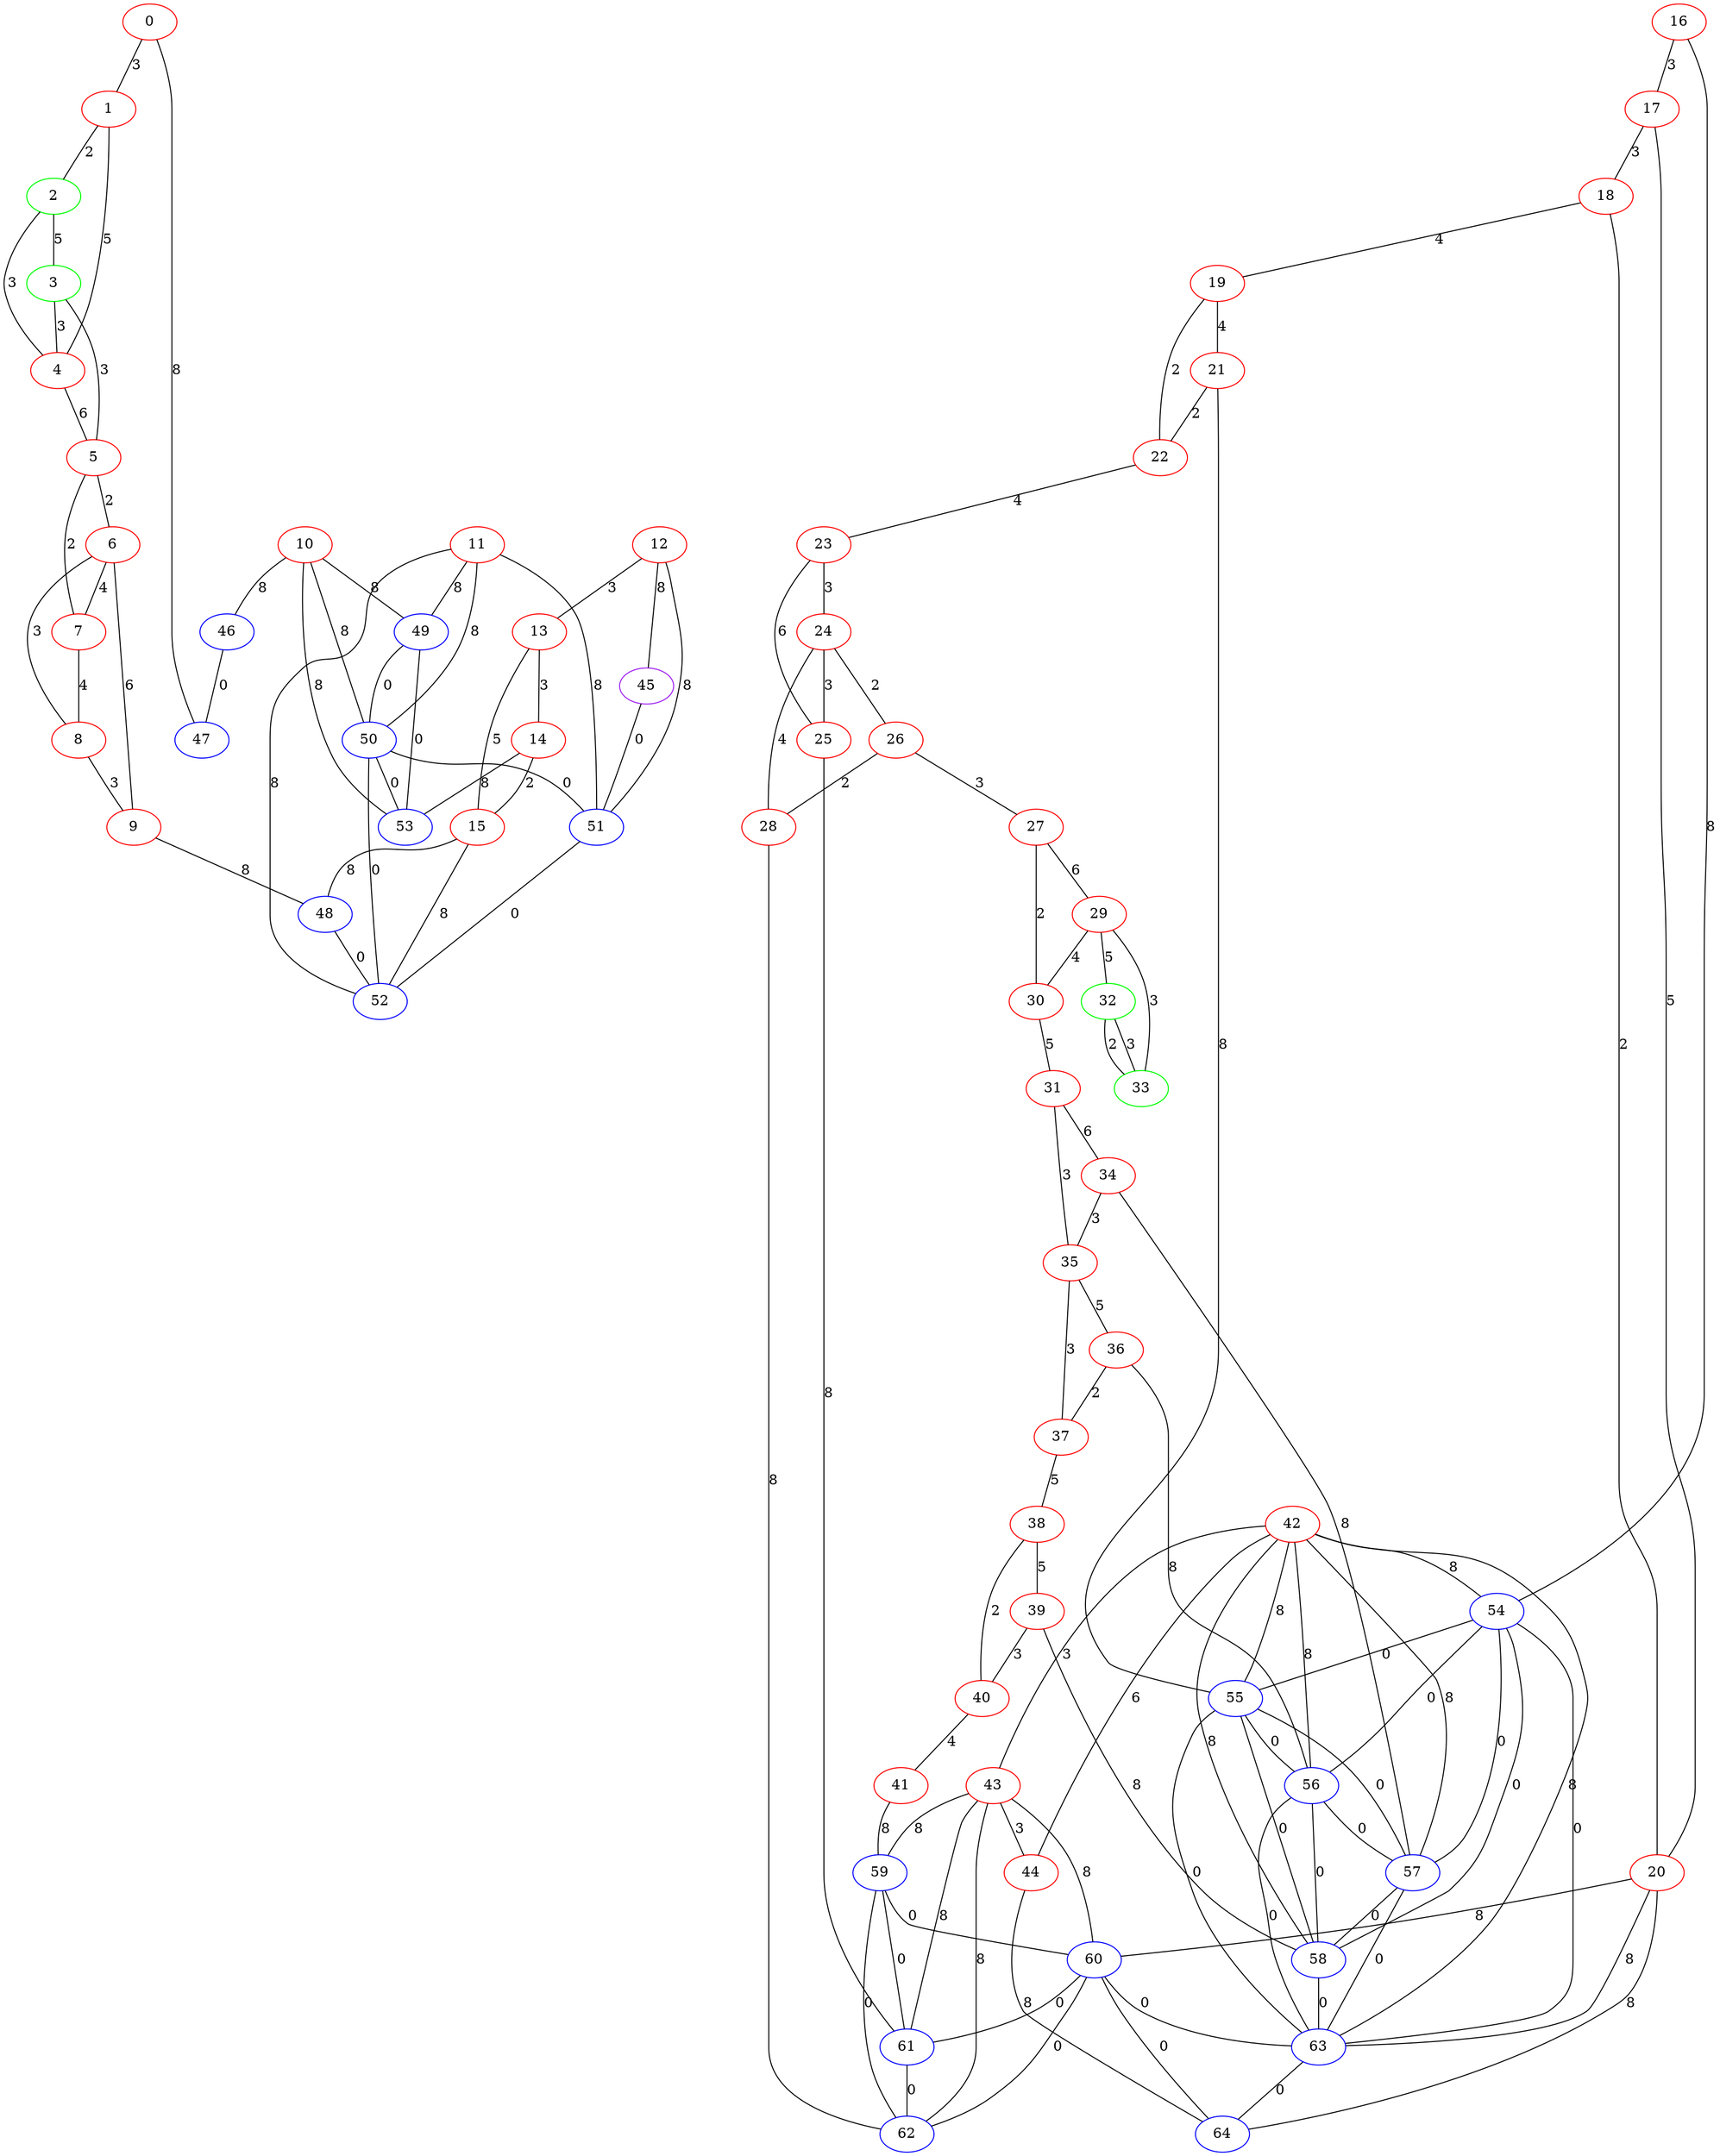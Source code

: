 graph "" {
0 [color=red, weight=1];
1 [color=red, weight=1];
2 [color=green, weight=2];
3 [color=green, weight=2];
4 [color=red, weight=1];
5 [color=red, weight=1];
6 [color=red, weight=1];
7 [color=red, weight=1];
8 [color=red, weight=1];
9 [color=red, weight=1];
10 [color=red, weight=1];
11 [color=red, weight=1];
12 [color=red, weight=1];
13 [color=red, weight=1];
14 [color=red, weight=1];
15 [color=red, weight=1];
16 [color=red, weight=1];
17 [color=red, weight=1];
18 [color=red, weight=1];
19 [color=red, weight=1];
20 [color=red, weight=1];
21 [color=red, weight=1];
22 [color=red, weight=1];
23 [color=red, weight=1];
24 [color=red, weight=1];
25 [color=red, weight=1];
26 [color=red, weight=1];
27 [color=red, weight=1];
28 [color=red, weight=1];
29 [color=red, weight=1];
30 [color=red, weight=1];
31 [color=red, weight=1];
32 [color=green, weight=2];
33 [color=green, weight=2];
34 [color=red, weight=1];
35 [color=red, weight=1];
36 [color=red, weight=1];
37 [color=red, weight=1];
38 [color=red, weight=1];
39 [color=red, weight=1];
40 [color=red, weight=1];
41 [color=red, weight=1];
42 [color=red, weight=1];
43 [color=red, weight=1];
44 [color=red, weight=1];
45 [color=purple, weight=4];
46 [color=blue, weight=3];
47 [color=blue, weight=3];
48 [color=blue, weight=3];
49 [color=blue, weight=3];
50 [color=blue, weight=3];
51 [color=blue, weight=3];
52 [color=blue, weight=3];
53 [color=blue, weight=3];
54 [color=blue, weight=3];
55 [color=blue, weight=3];
56 [color=blue, weight=3];
57 [color=blue, weight=3];
58 [color=blue, weight=3];
59 [color=blue, weight=3];
60 [color=blue, weight=3];
61 [color=blue, weight=3];
62 [color=blue, weight=3];
63 [color=blue, weight=3];
64 [color=blue, weight=3];
0 -- 1  [key=0, label=3];
0 -- 47  [key=0, label=8];
1 -- 2  [key=0, label=2];
1 -- 4  [key=0, label=5];
2 -- 3  [key=0, label=5];
2 -- 4  [key=0, label=3];
3 -- 4  [key=0, label=3];
3 -- 5  [key=0, label=3];
4 -- 5  [key=0, label=6];
5 -- 6  [key=0, label=2];
5 -- 7  [key=0, label=2];
6 -- 8  [key=0, label=3];
6 -- 9  [key=0, label=6];
6 -- 7  [key=0, label=4];
7 -- 8  [key=0, label=4];
8 -- 9  [key=0, label=3];
9 -- 48  [key=0, label=8];
10 -- 49  [key=0, label=8];
10 -- 50  [key=0, label=8];
10 -- 53  [key=0, label=8];
10 -- 46  [key=0, label=8];
11 -- 49  [key=0, label=8];
11 -- 50  [key=0, label=8];
11 -- 51  [key=0, label=8];
11 -- 52  [key=0, label=8];
12 -- 51  [key=0, label=8];
12 -- 13  [key=0, label=3];
12 -- 45  [key=0, label=8];
13 -- 14  [key=0, label=3];
13 -- 15  [key=0, label=5];
14 -- 53  [key=0, label=8];
14 -- 15  [key=0, label=2];
15 -- 48  [key=0, label=8];
15 -- 52  [key=0, label=8];
16 -- 17  [key=0, label=3];
16 -- 54  [key=0, label=8];
17 -- 18  [key=0, label=3];
17 -- 20  [key=0, label=5];
18 -- 19  [key=0, label=4];
18 -- 20  [key=0, label=2];
19 -- 21  [key=0, label=4];
19 -- 22  [key=0, label=2];
20 -- 64  [key=0, label=8];
20 -- 60  [key=0, label=8];
20 -- 63  [key=0, label=8];
21 -- 22  [key=0, label=2];
21 -- 55  [key=0, label=8];
22 -- 23  [key=0, label=4];
23 -- 24  [key=0, label=3];
23 -- 25  [key=0, label=6];
24 -- 25  [key=0, label=3];
24 -- 26  [key=0, label=2];
24 -- 28  [key=0, label=4];
25 -- 61  [key=0, label=8];
26 -- 27  [key=0, label=3];
26 -- 28  [key=0, label=2];
27 -- 29  [key=0, label=6];
27 -- 30  [key=0, label=2];
28 -- 62  [key=0, label=8];
29 -- 32  [key=0, label=5];
29 -- 33  [key=0, label=3];
29 -- 30  [key=0, label=4];
30 -- 31  [key=0, label=5];
31 -- 34  [key=0, label=6];
31 -- 35  [key=0, label=3];
32 -- 33  [key=0, label=3];
32 -- 33  [key=1, label=2];
34 -- 57  [key=0, label=8];
34 -- 35  [key=0, label=3];
35 -- 36  [key=0, label=5];
35 -- 37  [key=0, label=3];
36 -- 56  [key=0, label=8];
36 -- 37  [key=0, label=2];
37 -- 38  [key=0, label=5];
38 -- 40  [key=0, label=2];
38 -- 39  [key=0, label=5];
39 -- 40  [key=0, label=3];
39 -- 58  [key=0, label=8];
40 -- 41  [key=0, label=4];
41 -- 59  [key=0, label=8];
42 -- 43  [key=0, label=3];
42 -- 44  [key=0, label=6];
42 -- 54  [key=0, label=8];
42 -- 55  [key=0, label=8];
42 -- 56  [key=0, label=8];
42 -- 57  [key=0, label=8];
42 -- 58  [key=0, label=8];
42 -- 63  [key=0, label=8];
43 -- 44  [key=0, label=3];
43 -- 59  [key=0, label=8];
43 -- 60  [key=0, label=8];
43 -- 61  [key=0, label=8];
43 -- 62  [key=0, label=8];
44 -- 64  [key=0, label=8];
45 -- 51  [key=0, label=0];
46 -- 47  [key=0, label=0];
48 -- 52  [key=0, label=0];
49 -- 50  [key=0, label=0];
49 -- 53  [key=0, label=0];
50 -- 51  [key=0, label=0];
50 -- 52  [key=0, label=0];
50 -- 53  [key=0, label=0];
51 -- 52  [key=0, label=0];
54 -- 55  [key=0, label=0];
54 -- 56  [key=0, label=0];
54 -- 57  [key=0, label=0];
54 -- 58  [key=0, label=0];
54 -- 63  [key=0, label=0];
55 -- 56  [key=0, label=0];
55 -- 57  [key=0, label=0];
55 -- 58  [key=0, label=0];
55 -- 63  [key=0, label=0];
56 -- 57  [key=0, label=0];
56 -- 58  [key=0, label=0];
56 -- 63  [key=0, label=0];
57 -- 58  [key=0, label=0];
57 -- 63  [key=0, label=0];
58 -- 63  [key=0, label=0];
59 -- 60  [key=0, label=0];
59 -- 61  [key=0, label=0];
59 -- 62  [key=0, label=0];
60 -- 64  [key=0, label=0];
60 -- 61  [key=0, label=0];
60 -- 62  [key=0, label=0];
60 -- 63  [key=0, label=0];
61 -- 62  [key=0, label=0];
63 -- 64  [key=0, label=0];
}
